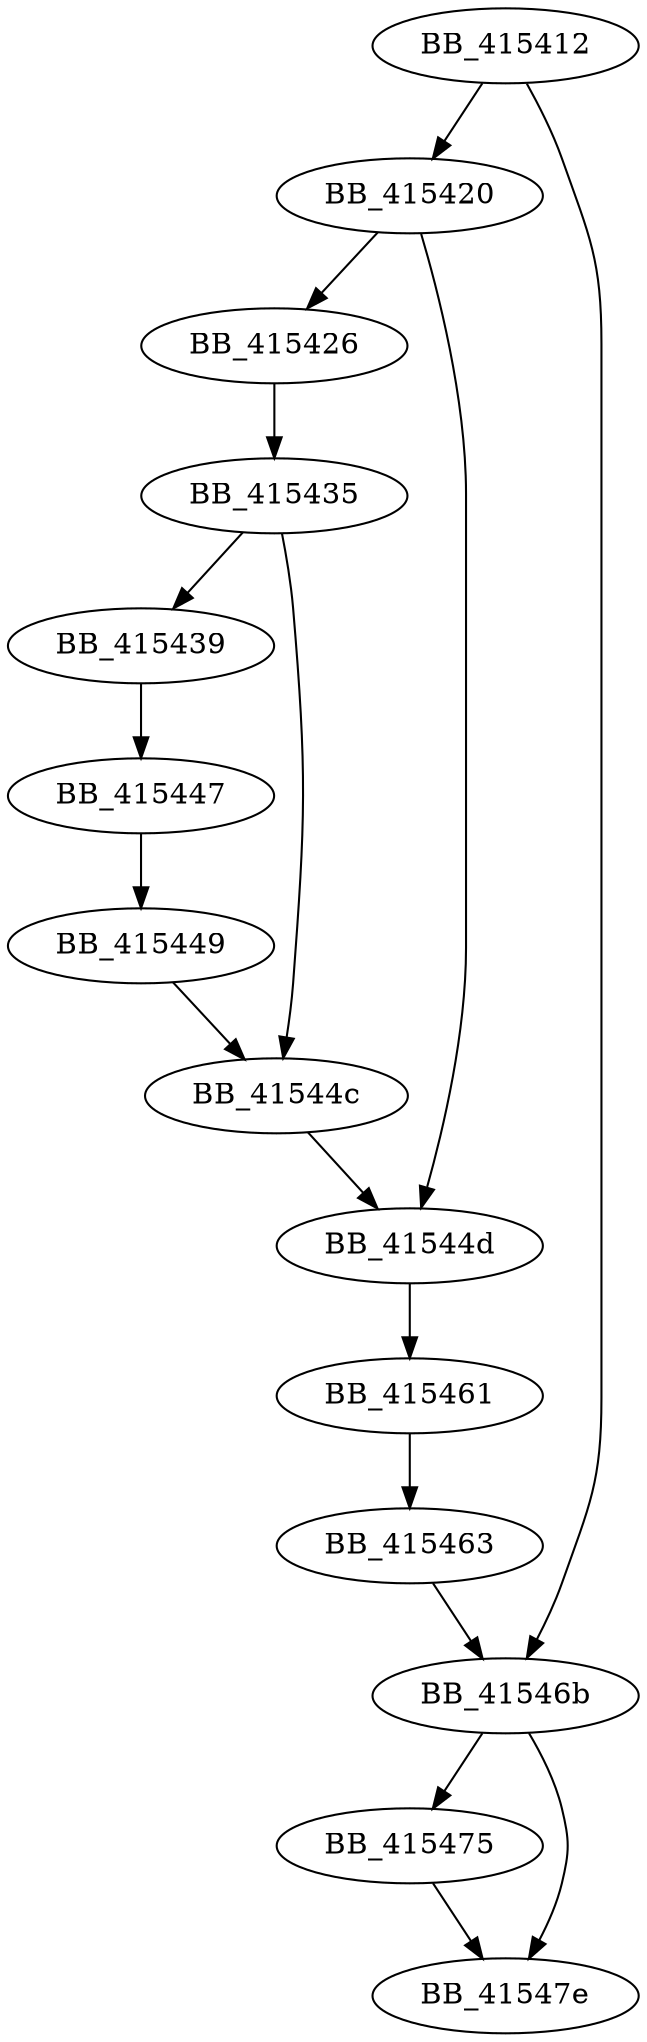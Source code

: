 DiGraph __freeptd{
BB_415412->BB_415420
BB_415412->BB_41546b
BB_415420->BB_415426
BB_415420->BB_41544d
BB_415426->BB_415435
BB_415435->BB_415439
BB_415435->BB_41544c
BB_415439->BB_415447
BB_415447->BB_415449
BB_415449->BB_41544c
BB_41544c->BB_41544d
BB_41544d->BB_415461
BB_415461->BB_415463
BB_415463->BB_41546b
BB_41546b->BB_415475
BB_41546b->BB_41547e
BB_415475->BB_41547e
}
